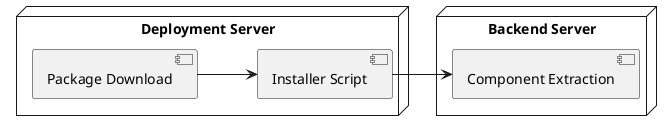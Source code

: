 @startuml

left to right direction

node "Deployment Server" {
    [Package Download]
    [Installer Script]
}

node "Backend Server" {
    [Component Extraction]
}

[Package Download] --> [Installer Script]
[Installer Script] --> [Component Extraction]

@enduml
